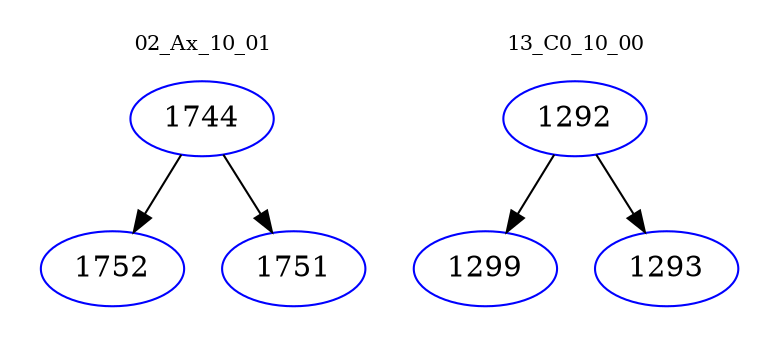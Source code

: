 digraph{
subgraph cluster_0 {
color = white
label = "02_Ax_10_01";
fontsize=10;
T0_1744 [label="1744", color="blue"]
T0_1744 -> T0_1752 [color="black"]
T0_1752 [label="1752", color="blue"]
T0_1744 -> T0_1751 [color="black"]
T0_1751 [label="1751", color="blue"]
}
subgraph cluster_1 {
color = white
label = "13_C0_10_00";
fontsize=10;
T1_1292 [label="1292", color="blue"]
T1_1292 -> T1_1299 [color="black"]
T1_1299 [label="1299", color="blue"]
T1_1292 -> T1_1293 [color="black"]
T1_1293 [label="1293", color="blue"]
}
}
